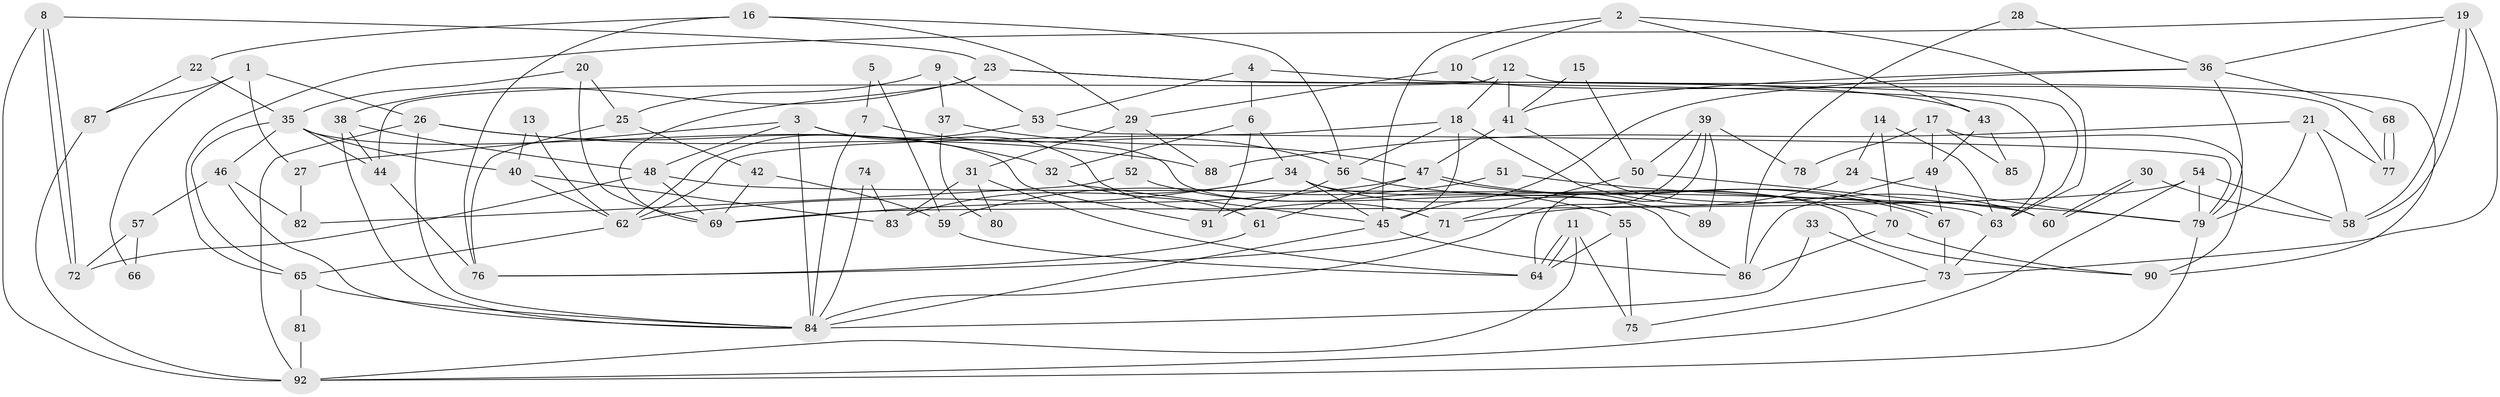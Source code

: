 // coarse degree distribution, {2: 0.1076923076923077, 3: 0.18461538461538463, 4: 0.24615384615384617, 5: 0.23076923076923078, 6: 0.13846153846153847, 9: 0.03076923076923077, 8: 0.03076923076923077, 10: 0.015384615384615385, 7: 0.015384615384615385}
// Generated by graph-tools (version 1.1) at 2025/37/03/04/25 23:37:15]
// undirected, 92 vertices, 184 edges
graph export_dot {
  node [color=gray90,style=filled];
  1;
  2;
  3;
  4;
  5;
  6;
  7;
  8;
  9;
  10;
  11;
  12;
  13;
  14;
  15;
  16;
  17;
  18;
  19;
  20;
  21;
  22;
  23;
  24;
  25;
  26;
  27;
  28;
  29;
  30;
  31;
  32;
  33;
  34;
  35;
  36;
  37;
  38;
  39;
  40;
  41;
  42;
  43;
  44;
  45;
  46;
  47;
  48;
  49;
  50;
  51;
  52;
  53;
  54;
  55;
  56;
  57;
  58;
  59;
  60;
  61;
  62;
  63;
  64;
  65;
  66;
  67;
  68;
  69;
  70;
  71;
  72;
  73;
  74;
  75;
  76;
  77;
  78;
  79;
  80;
  81;
  82;
  83;
  84;
  85;
  86;
  87;
  88;
  89;
  90;
  91;
  92;
  1 -- 26;
  1 -- 87;
  1 -- 27;
  1 -- 66;
  2 -- 63;
  2 -- 45;
  2 -- 10;
  2 -- 43;
  3 -- 48;
  3 -- 84;
  3 -- 27;
  3 -- 71;
  3 -- 86;
  4 -- 6;
  4 -- 63;
  4 -- 53;
  5 -- 59;
  5 -- 7;
  6 -- 34;
  6 -- 32;
  6 -- 91;
  7 -- 84;
  7 -- 56;
  8 -- 72;
  8 -- 72;
  8 -- 92;
  8 -- 23;
  9 -- 53;
  9 -- 25;
  9 -- 37;
  10 -- 77;
  10 -- 29;
  11 -- 92;
  11 -- 64;
  11 -- 64;
  11 -- 75;
  12 -- 18;
  12 -- 90;
  12 -- 41;
  12 -- 44;
  13 -- 62;
  13 -- 40;
  14 -- 70;
  14 -- 63;
  14 -- 24;
  15 -- 41;
  15 -- 50;
  16 -- 29;
  16 -- 76;
  16 -- 22;
  16 -- 56;
  17 -- 49;
  17 -- 90;
  17 -- 78;
  17 -- 85;
  18 -- 45;
  18 -- 62;
  18 -- 56;
  18 -- 60;
  19 -- 58;
  19 -- 58;
  19 -- 36;
  19 -- 65;
  19 -- 73;
  20 -- 35;
  20 -- 69;
  20 -- 25;
  21 -- 79;
  21 -- 58;
  21 -- 77;
  21 -- 88;
  22 -- 35;
  22 -- 87;
  23 -- 38;
  23 -- 43;
  23 -- 63;
  23 -- 69;
  24 -- 79;
  24 -- 71;
  25 -- 76;
  25 -- 42;
  26 -- 88;
  26 -- 84;
  26 -- 32;
  26 -- 92;
  27 -- 82;
  28 -- 36;
  28 -- 86;
  29 -- 52;
  29 -- 31;
  29 -- 88;
  30 -- 58;
  30 -- 60;
  30 -- 60;
  31 -- 83;
  31 -- 64;
  31 -- 80;
  32 -- 45;
  32 -- 61;
  33 -- 84;
  33 -- 73;
  34 -- 45;
  34 -- 69;
  34 -- 83;
  34 -- 89;
  34 -- 90;
  35 -- 91;
  35 -- 44;
  35 -- 40;
  35 -- 46;
  35 -- 65;
  36 -- 79;
  36 -- 41;
  36 -- 45;
  36 -- 68;
  37 -- 47;
  37 -- 80;
  38 -- 84;
  38 -- 44;
  38 -- 48;
  39 -- 50;
  39 -- 64;
  39 -- 78;
  39 -- 84;
  39 -- 89;
  40 -- 62;
  40 -- 83;
  41 -- 60;
  41 -- 47;
  42 -- 69;
  42 -- 59;
  43 -- 49;
  43 -- 85;
  44 -- 76;
  45 -- 84;
  45 -- 86;
  46 -- 84;
  46 -- 57;
  46 -- 82;
  47 -- 67;
  47 -- 67;
  47 -- 61;
  47 -- 62;
  48 -- 63;
  48 -- 69;
  48 -- 72;
  49 -- 86;
  49 -- 67;
  50 -- 60;
  50 -- 71;
  51 -- 79;
  51 -- 59;
  52 -- 82;
  52 -- 55;
  53 -- 62;
  53 -- 79;
  54 -- 79;
  54 -- 69;
  54 -- 58;
  54 -- 92;
  55 -- 64;
  55 -- 75;
  56 -- 70;
  56 -- 91;
  57 -- 72;
  57 -- 66;
  59 -- 64;
  61 -- 76;
  62 -- 65;
  63 -- 73;
  65 -- 81;
  65 -- 84;
  67 -- 73;
  68 -- 77;
  68 -- 77;
  70 -- 86;
  70 -- 90;
  71 -- 76;
  73 -- 75;
  74 -- 83;
  74 -- 84;
  79 -- 92;
  81 -- 92;
  87 -- 92;
}
